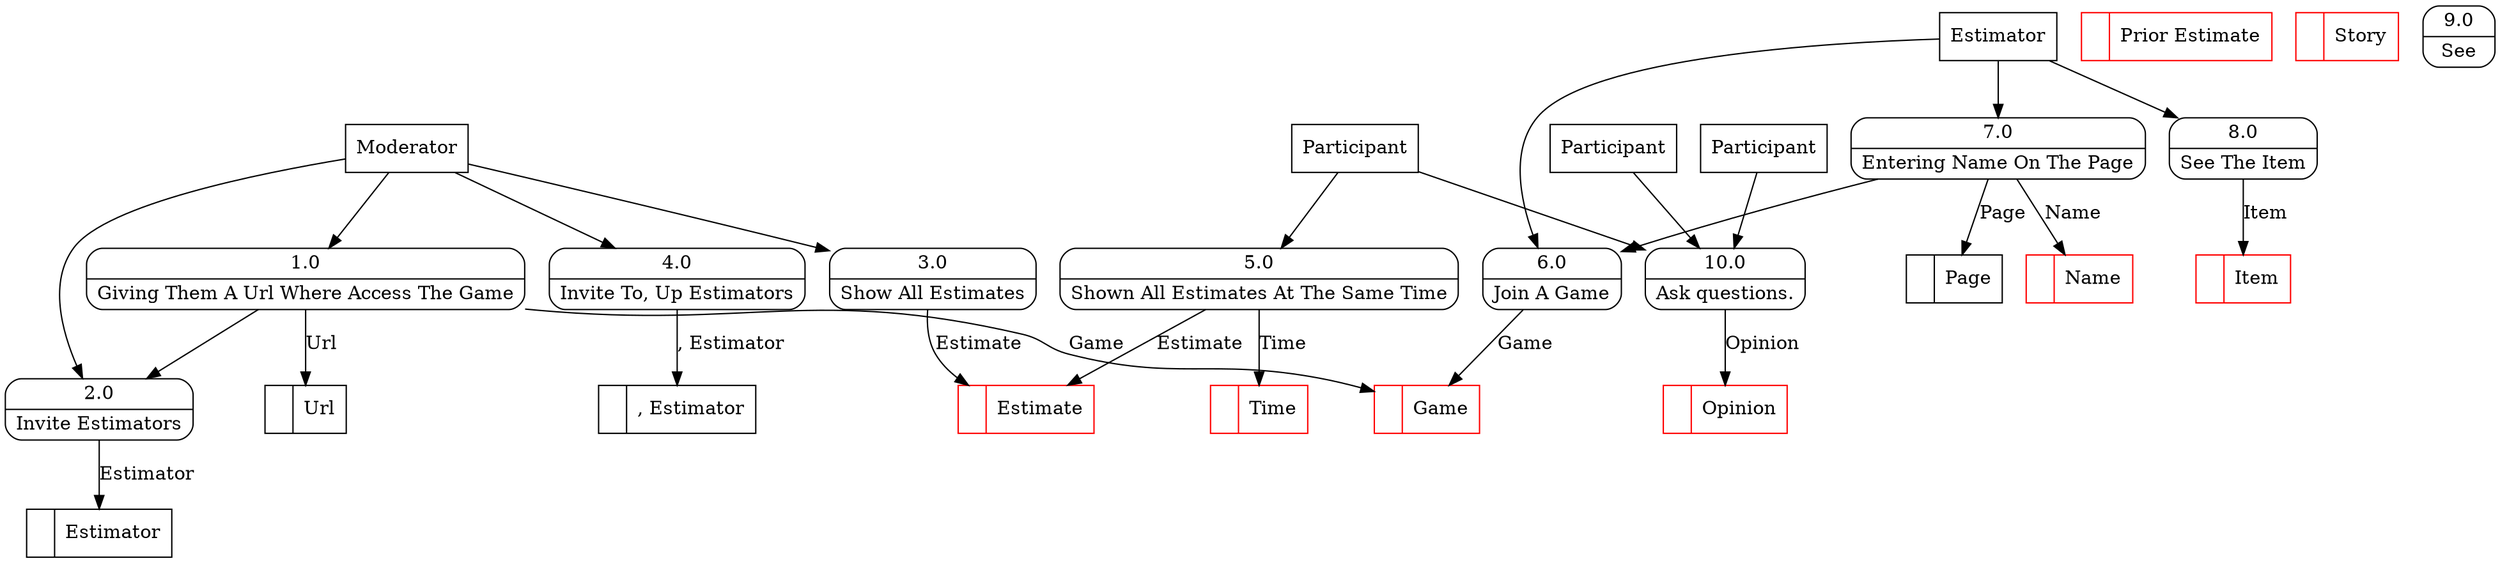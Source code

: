 digraph dfd2{ 
node[shape=record]
200 [label="<f0>  |<f1> Game " color=red];
201 [label="<f0>  |<f1> Url " ];
202 [label="<f0>  |<f1> Estimator " ];
203 [label="<f0>  |<f1> Estimate " color=red];
204 [label="<f0>  |<f1> , Estimator " ];
205 [label="<f0>  |<f1> Time " color=red];
206 [label="<f0>  |<f1> Page " ];
207 [label="<f0>  |<f1> Name " color=red];
208 [label="<f0>  |<f1> Item " color=red];
209 [label="<f0>  |<f1> Prior Estimate " color=red];
210 [label="<f0>  |<f1> Story " color=red];
211 [label="Moderator" shape=box];
212 [label="Participant" shape=box];
213 [label="Estimator" shape=box];
214 [label="{<f0> 1.0|<f1> Giving Them A Url Where Access The Game }" shape=Mrecord];
215 [label="{<f0> 2.0|<f1> Invite Estimators }" shape=Mrecord];
216 [label="{<f0> 3.0|<f1> Show All Estimates }" shape=Mrecord];
217 [label="{<f0> 4.0|<f1> Invite To, Up Estimators }" shape=Mrecord];
218 [label="{<f0> 5.0|<f1> Shown All Estimates At The Same Time }" shape=Mrecord];
219 [label="{<f0> 6.0|<f1> Join A Game }" shape=Mrecord];
220 [label="{<f0> 7.0|<f1> Entering Name On The Page }" shape=Mrecord];
221 [label="{<f0> 8.0|<f1> See The Item }" shape=Mrecord];
222 [label="{<f0> 9.0|<f1> See }" shape=Mrecord];
10 [label="{<f0> 10.0|<f1> Ask questions. }" shape=Mrecord];
1000 [label="Participant" shape=box];
1000 -> 10
212 -> 10
1003 [label="Participant" shape=box];
1003 -> 10
1005 [label="<f0>  |<f1> Opinion " color=red];
10 -> 1005 [label="Opinion"]
211 -> 214
211 -> 215
211 -> 216
211 -> 217
212 -> 218
213 -> 219
213 -> 220
213 -> 221
214 -> 215
214 -> 201 [label="Url"]
214 -> 200 [label="Game"]
215 -> 202 [label="Estimator"]
216 -> 203 [label="Estimate"]
217 -> 204 [label=", Estimator"]
218 -> 205 [label="Time"]
218 -> 203 [label="Estimate"]
219 -> 200 [label="Game"]
220 -> 219
220 -> 207 [label="Name"]
220 -> 206 [label="Page"]
221 -> 208 [label="Item"]
}